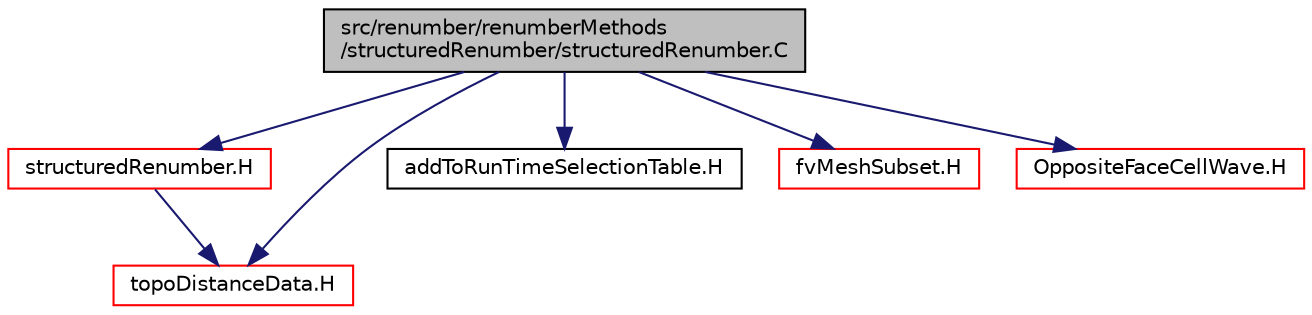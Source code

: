 digraph "src/renumber/renumberMethods/structuredRenumber/structuredRenumber.C"
{
  bgcolor="transparent";
  edge [fontname="Helvetica",fontsize="10",labelfontname="Helvetica",labelfontsize="10"];
  node [fontname="Helvetica",fontsize="10",shape=record];
  Node0 [label="src/renumber/renumberMethods\l/structuredRenumber/structuredRenumber.C",height=0.2,width=0.4,color="black", fillcolor="grey75", style="filled", fontcolor="black"];
  Node0 -> Node1 [color="midnightblue",fontsize="10",style="solid",fontname="Helvetica"];
  Node1 [label="structuredRenumber.H",height=0.2,width=0.4,color="red",URL="$a14540.html"];
  Node1 -> Node239 [color="midnightblue",fontsize="10",style="solid",fontname="Helvetica"];
  Node239 [label="topoDistanceData.H",height=0.2,width=0.4,color="red",URL="$a08348.html"];
  Node0 -> Node242 [color="midnightblue",fontsize="10",style="solid",fontname="Helvetica"];
  Node242 [label="addToRunTimeSelectionTable.H",height=0.2,width=0.4,color="black",URL="$a09989.html",tooltip="Macros for easy insertion into run-time selection tables. "];
  Node0 -> Node239 [color="midnightblue",fontsize="10",style="solid",fontname="Helvetica"];
  Node0 -> Node243 [color="midnightblue",fontsize="10",style="solid",fontname="Helvetica"];
  Node243 [label="fvMeshSubset.H",height=0.2,width=0.4,color="red",URL="$a00428.html"];
  Node0 -> Node318 [color="midnightblue",fontsize="10",style="solid",fontname="Helvetica"];
  Node318 [label="OppositeFaceCellWave.H",height=0.2,width=0.4,color="red",URL="$a14531.html"];
}

